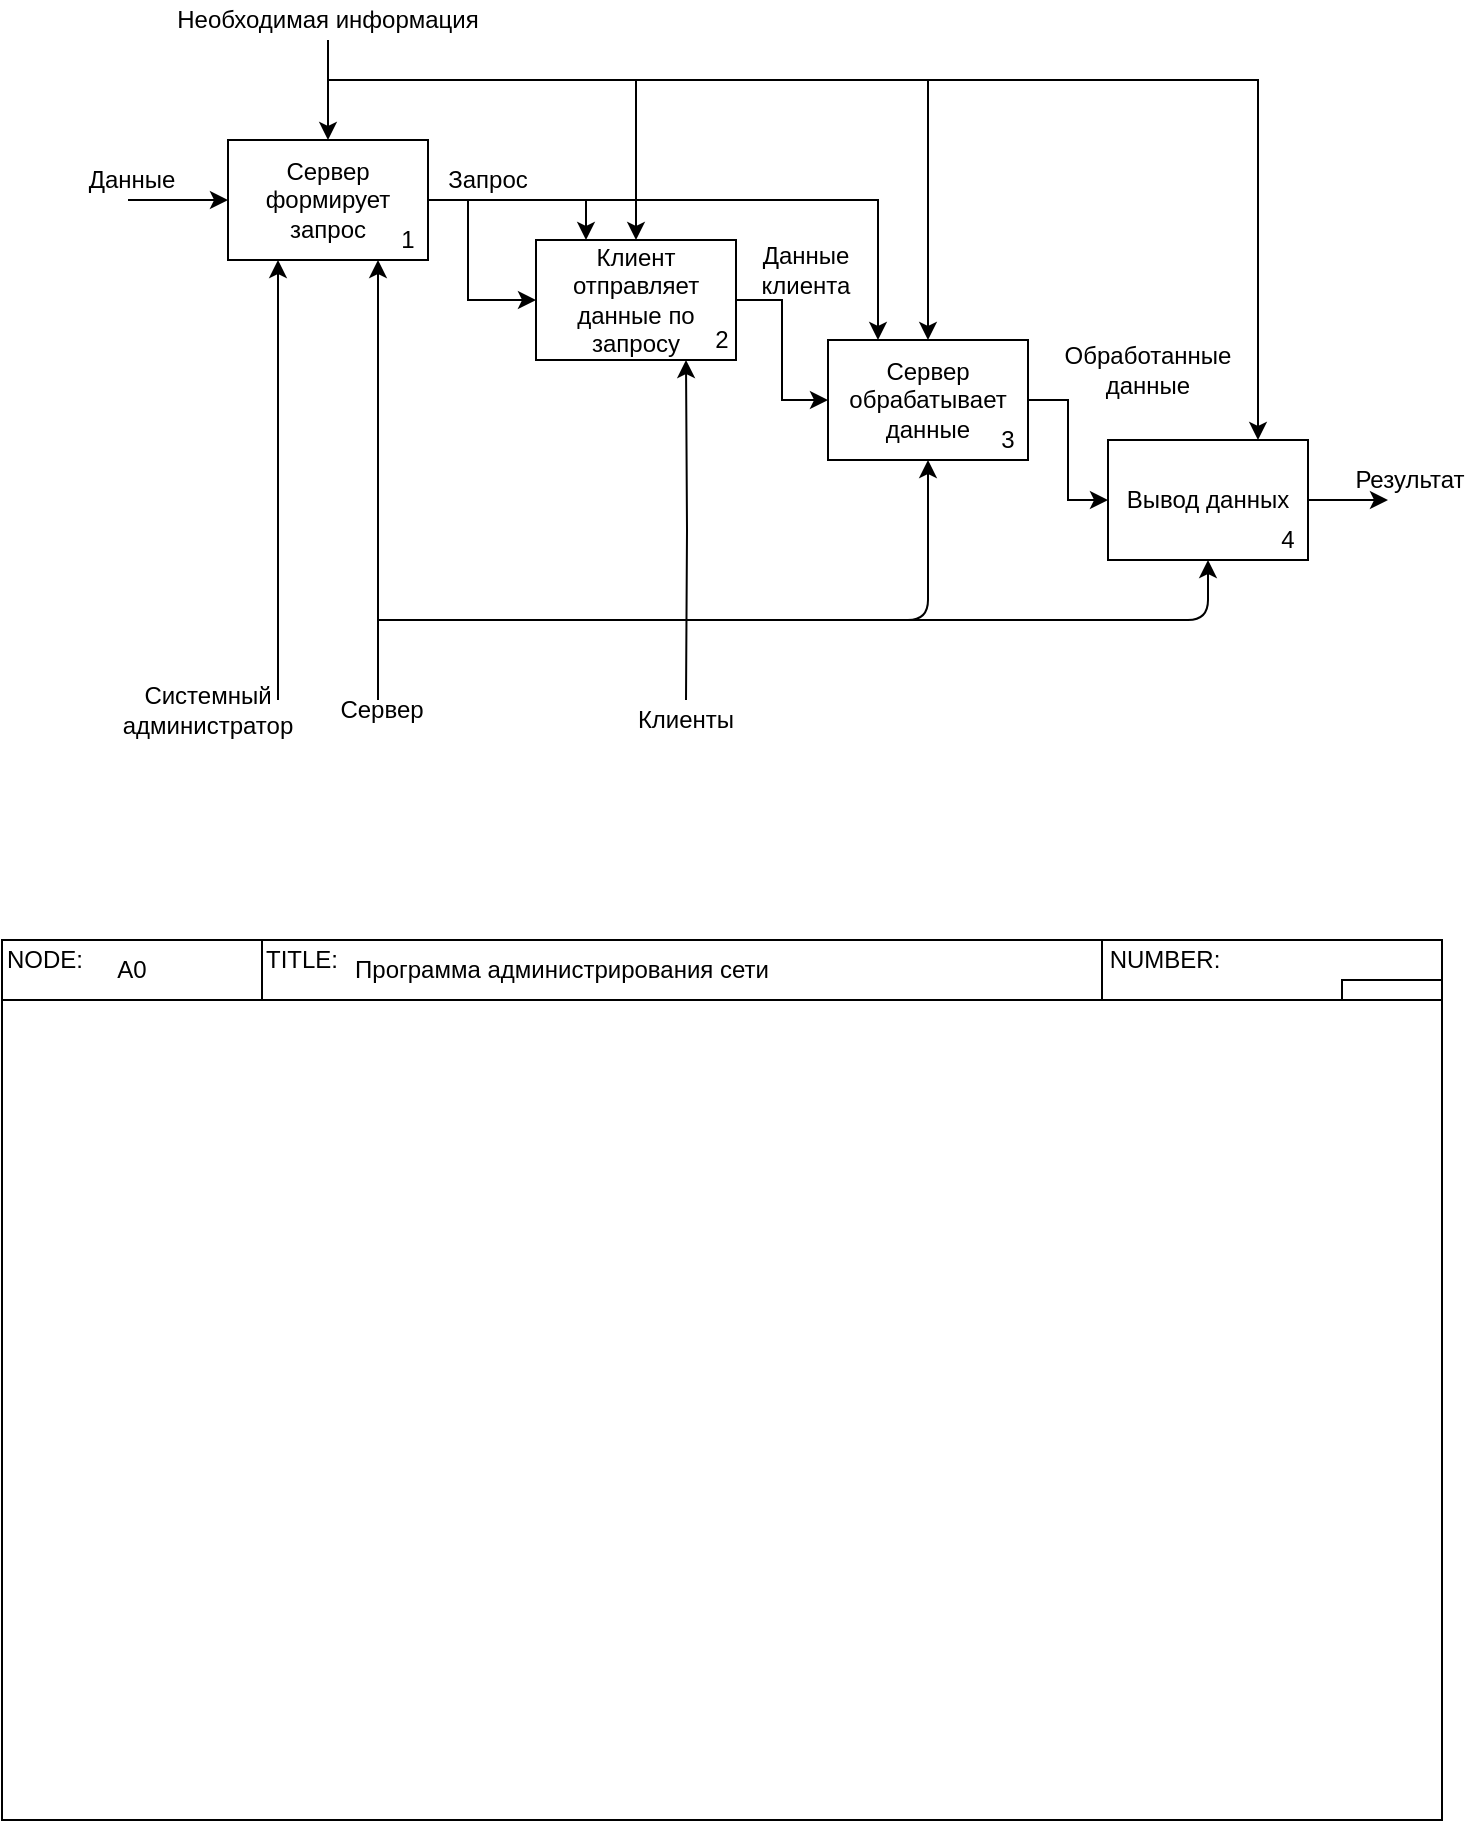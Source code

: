<mxfile version="13.0.1" type="github">
  <diagram id="AoLe5V4ISyPj-6RMyFMR" name="Страница 1">
    <mxGraphModel dx="815" dy="527" grid="1" gridSize="10" guides="1" tooltips="1" connect="1" arrows="1" fold="1" page="1" pageScale="1" pageWidth="827" pageHeight="1169" math="0" shadow="0">
      <root>
        <mxCell id="0" />
        <mxCell id="1" parent="0" />
        <mxCell id="pFTF1I5AWca8MZ5ZyV97-28" style="edgeStyle=orthogonalEdgeStyle;rounded=0;orthogonalLoop=1;jettySize=auto;html=1;exitX=1;exitY=0.5;exitDx=0;exitDy=0;entryX=0;entryY=0.5;entryDx=0;entryDy=0;" parent="1" source="pFTF1I5AWca8MZ5ZyV97-1" target="pFTF1I5AWca8MZ5ZyV97-18" edge="1">
          <mxGeometry relative="1" as="geometry">
            <Array as="points">
              <mxPoint x="280" y="220" />
              <mxPoint x="280" y="270" />
            </Array>
          </mxGeometry>
        </mxCell>
        <mxCell id="_xuUnCpznHpjHD1AKO5b-58" style="edgeStyle=orthogonalEdgeStyle;rounded=0;orthogonalLoop=1;jettySize=auto;html=1;exitX=1;exitY=0.5;exitDx=0;exitDy=0;entryX=0.25;entryY=0;entryDx=0;entryDy=0;endSize=6;" edge="1" parent="1" source="pFTF1I5AWca8MZ5ZyV97-1" target="pFTF1I5AWca8MZ5ZyV97-18">
          <mxGeometry relative="1" as="geometry" />
        </mxCell>
        <mxCell id="_xuUnCpznHpjHD1AKO5b-59" style="edgeStyle=orthogonalEdgeStyle;rounded=0;orthogonalLoop=1;jettySize=auto;html=1;exitX=1;exitY=0.5;exitDx=0;exitDy=0;entryX=0.25;entryY=0;entryDx=0;entryDy=0;endSize=6;" edge="1" parent="1" source="pFTF1I5AWca8MZ5ZyV97-1" target="pFTF1I5AWca8MZ5ZyV97-11">
          <mxGeometry relative="1" as="geometry" />
        </mxCell>
        <mxCell id="pFTF1I5AWca8MZ5ZyV97-1" value="Сервер формирует запрос" style="rounded=0;whiteSpace=wrap;html=1;" parent="1" vertex="1">
          <mxGeometry x="160" y="190" width="100" height="60" as="geometry" />
        </mxCell>
        <mxCell id="pFTF1I5AWca8MZ5ZyV97-4" value="1" style="text;html=1;strokeColor=none;fillColor=none;align=center;verticalAlign=middle;whiteSpace=wrap;rounded=0;" parent="1" vertex="1">
          <mxGeometry x="240" y="230" width="20" height="20" as="geometry" />
        </mxCell>
        <mxCell id="pFTF1I5AWca8MZ5ZyV97-30" style="edgeStyle=orthogonalEdgeStyle;rounded=0;orthogonalLoop=1;jettySize=auto;html=1;exitX=1;exitY=0.5;exitDx=0;exitDy=0;entryX=0;entryY=0.5;entryDx=0;entryDy=0;" parent="1" source="pFTF1I5AWca8MZ5ZyV97-11" target="pFTF1I5AWca8MZ5ZyV97-17" edge="1">
          <mxGeometry relative="1" as="geometry" />
        </mxCell>
        <mxCell id="pFTF1I5AWca8MZ5ZyV97-11" value="Сервер обрабатывает данные" style="rounded=0;whiteSpace=wrap;html=1;" parent="1" vertex="1">
          <mxGeometry x="460" y="290" width="100" height="60" as="geometry" />
        </mxCell>
        <mxCell id="pFTF1I5AWca8MZ5ZyV97-16" value="3" style="text;html=1;strokeColor=none;fillColor=none;align=center;verticalAlign=middle;whiteSpace=wrap;rounded=0;" parent="1" vertex="1">
          <mxGeometry x="540" y="330" width="20" height="20" as="geometry" />
        </mxCell>
        <mxCell id="pFTF1I5AWca8MZ5ZyV97-34" style="edgeStyle=orthogonalEdgeStyle;rounded=0;orthogonalLoop=1;jettySize=auto;html=1;exitX=1;exitY=0.5;exitDx=0;exitDy=0;" parent="1" source="pFTF1I5AWca8MZ5ZyV97-17" edge="1">
          <mxGeometry relative="1" as="geometry">
            <mxPoint x="740" y="370" as="targetPoint" />
          </mxGeometry>
        </mxCell>
        <mxCell id="pFTF1I5AWca8MZ5ZyV97-17" value="Вывод данных" style="rounded=0;whiteSpace=wrap;html=1;" parent="1" vertex="1">
          <mxGeometry x="600" y="340" width="100" height="60" as="geometry" />
        </mxCell>
        <mxCell id="pFTF1I5AWca8MZ5ZyV97-29" style="edgeStyle=orthogonalEdgeStyle;rounded=0;orthogonalLoop=1;jettySize=auto;html=1;exitX=1;exitY=0.5;exitDx=0;exitDy=0;entryX=0;entryY=0.5;entryDx=0;entryDy=0;" parent="1" source="pFTF1I5AWca8MZ5ZyV97-18" target="pFTF1I5AWca8MZ5ZyV97-11" edge="1">
          <mxGeometry relative="1" as="geometry" />
        </mxCell>
        <mxCell id="pFTF1I5AWca8MZ5ZyV97-18" value="Клиент отправляет данные по запросу" style="rounded=0;whiteSpace=wrap;html=1;" parent="1" vertex="1">
          <mxGeometry x="314" y="240" width="100" height="60" as="geometry" />
        </mxCell>
        <mxCell id="pFTF1I5AWca8MZ5ZyV97-23" value="4" style="text;html=1;strokeColor=none;fillColor=none;align=center;verticalAlign=middle;whiteSpace=wrap;rounded=0;" parent="1" vertex="1">
          <mxGeometry x="680" y="380" width="20" height="20" as="geometry" />
        </mxCell>
        <mxCell id="pFTF1I5AWca8MZ5ZyV97-37" value="Данные клиента" style="text;html=1;strokeColor=none;fillColor=none;align=center;verticalAlign=middle;whiteSpace=wrap;rounded=0;" parent="1" vertex="1">
          <mxGeometry x="414" y="240" width="70" height="30" as="geometry" />
        </mxCell>
        <mxCell id="pFTF1I5AWca8MZ5ZyV97-39" value="Обработанные данные" style="text;html=1;strokeColor=none;fillColor=none;align=center;verticalAlign=middle;whiteSpace=wrap;rounded=0;" parent="1" vertex="1">
          <mxGeometry x="580" y="290" width="80" height="30" as="geometry" />
        </mxCell>
        <mxCell id="_xuUnCpznHpjHD1AKO5b-28" style="edgeStyle=orthogonalEdgeStyle;rounded=0;orthogonalLoop=1;jettySize=auto;html=1;exitX=0.5;exitY=1;exitDx=0;exitDy=0;entryX=0.5;entryY=0;entryDx=0;entryDy=0;" edge="1" parent="1" source="pFTF1I5AWca8MZ5ZyV97-41" target="pFTF1I5AWca8MZ5ZyV97-1">
          <mxGeometry relative="1" as="geometry" />
        </mxCell>
        <mxCell id="_xuUnCpznHpjHD1AKO5b-29" style="edgeStyle=orthogonalEdgeStyle;rounded=0;orthogonalLoop=1;jettySize=auto;html=1;exitX=0.5;exitY=1;exitDx=0;exitDy=0;entryX=0.5;entryY=0;entryDx=0;entryDy=0;" edge="1" parent="1" source="pFTF1I5AWca8MZ5ZyV97-41" target="pFTF1I5AWca8MZ5ZyV97-18">
          <mxGeometry relative="1" as="geometry">
            <Array as="points">
              <mxPoint x="210" y="160" />
              <mxPoint x="364" y="160" />
            </Array>
          </mxGeometry>
        </mxCell>
        <mxCell id="_xuUnCpznHpjHD1AKO5b-30" style="edgeStyle=orthogonalEdgeStyle;rounded=0;orthogonalLoop=1;jettySize=auto;html=1;exitX=0.5;exitY=1;exitDx=0;exitDy=0;entryX=0.5;entryY=0;entryDx=0;entryDy=0;" edge="1" parent="1" source="pFTF1I5AWca8MZ5ZyV97-41" target="pFTF1I5AWca8MZ5ZyV97-11">
          <mxGeometry relative="1" as="geometry">
            <Array as="points">
              <mxPoint x="210" y="160" />
              <mxPoint x="510" y="160" />
            </Array>
          </mxGeometry>
        </mxCell>
        <mxCell id="_xuUnCpznHpjHD1AKO5b-31" style="edgeStyle=orthogonalEdgeStyle;rounded=0;orthogonalLoop=1;jettySize=auto;html=1;exitX=0.5;exitY=1;exitDx=0;exitDy=0;entryX=0.75;entryY=0;entryDx=0;entryDy=0;" edge="1" parent="1" source="pFTF1I5AWca8MZ5ZyV97-41" target="pFTF1I5AWca8MZ5ZyV97-17">
          <mxGeometry relative="1" as="geometry">
            <Array as="points">
              <mxPoint x="210" y="160" />
              <mxPoint x="675" y="160" />
            </Array>
          </mxGeometry>
        </mxCell>
        <mxCell id="pFTF1I5AWca8MZ5ZyV97-41" value="Необходимая информация" style="text;html=1;strokeColor=none;fillColor=none;align=center;verticalAlign=middle;whiteSpace=wrap;rounded=0;" parent="1" vertex="1">
          <mxGeometry x="130" y="120" width="160" height="20" as="geometry" />
        </mxCell>
        <mxCell id="pFTF1I5AWca8MZ5ZyV97-42" value="Данные" style="text;html=1;strokeColor=none;fillColor=none;align=center;verticalAlign=middle;whiteSpace=wrap;rounded=0;" parent="1" vertex="1">
          <mxGeometry x="92" y="200" width="40" height="20" as="geometry" />
        </mxCell>
        <mxCell id="pFTF1I5AWca8MZ5ZyV97-43" value="" style="endArrow=classic;html=1;entryX=0;entryY=0.5;entryDx=0;entryDy=0;" parent="1" target="pFTF1I5AWca8MZ5ZyV97-1" edge="1">
          <mxGeometry width="50" height="50" relative="1" as="geometry">
            <mxPoint x="110" y="220" as="sourcePoint" />
            <mxPoint x="130" y="240" as="targetPoint" />
          </mxGeometry>
        </mxCell>
        <mxCell id="pFTF1I5AWca8MZ5ZyV97-49" value="Результат" style="text;html=1;strokeColor=none;fillColor=none;align=center;verticalAlign=middle;whiteSpace=wrap;rounded=0;" parent="1" vertex="1">
          <mxGeometry x="722" y="350" width="58" height="20" as="geometry" />
        </mxCell>
        <mxCell id="X1KBWUIIKqeDnerTApMN-12" value="Системный администратор" style="text;html=1;strokeColor=none;fillColor=none;align=center;verticalAlign=middle;whiteSpace=wrap;rounded=0;" parent="1" vertex="1">
          <mxGeometry x="110" y="460" width="80" height="30" as="geometry" />
        </mxCell>
        <mxCell id="X1KBWUIIKqeDnerTApMN-13" value="Сервер" style="text;html=1;strokeColor=none;fillColor=none;align=center;verticalAlign=middle;whiteSpace=wrap;rounded=0;" parent="1" vertex="1">
          <mxGeometry x="217" y="465" width="40" height="20" as="geometry" />
        </mxCell>
        <mxCell id="X1KBWUIIKqeDnerTApMN-15" value="2" style="text;html=1;strokeColor=none;fillColor=none;align=center;verticalAlign=middle;whiteSpace=wrap;rounded=0;" parent="1" vertex="1">
          <mxGeometry x="400" y="280" width="14" height="20" as="geometry" />
        </mxCell>
        <mxCell id="X1KBWUIIKqeDnerTApMN-17" value="" style="rounded=0;whiteSpace=wrap;html=1;fillColor=none;" parent="1" vertex="1">
          <mxGeometry x="47" y="620" width="720" height="410" as="geometry" />
        </mxCell>
        <mxCell id="X1KBWUIIKqeDnerTApMN-18" value="" style="rounded=0;whiteSpace=wrap;html=1;fillColor=none;" parent="1" vertex="1">
          <mxGeometry x="47" y="590" width="720" height="30" as="geometry" />
        </mxCell>
        <mxCell id="X1KBWUIIKqeDnerTApMN-19" value="" style="rounded=0;whiteSpace=wrap;html=1;fillColor=none;" parent="1" vertex="1">
          <mxGeometry x="597" y="590" width="170" height="30" as="geometry" />
        </mxCell>
        <mxCell id="X1KBWUIIKqeDnerTApMN-20" value="" style="rounded=0;whiteSpace=wrap;html=1;fillColor=none;" parent="1" vertex="1">
          <mxGeometry x="47" y="590" width="130" height="30" as="geometry" />
        </mxCell>
        <mxCell id="X1KBWUIIKqeDnerTApMN-21" value="NODE:" style="text;html=1;strokeColor=none;fillColor=none;align=center;verticalAlign=middle;whiteSpace=wrap;rounded=0;" parent="1" vertex="1">
          <mxGeometry x="47" y="590" width="43" height="20" as="geometry" />
        </mxCell>
        <mxCell id="X1KBWUIIKqeDnerTApMN-22" value="A0" style="text;html=1;strokeColor=none;fillColor=none;align=center;verticalAlign=middle;whiteSpace=wrap;rounded=0;" parent="1" vertex="1">
          <mxGeometry x="92" y="595" width="40" height="20" as="geometry" />
        </mxCell>
        <mxCell id="X1KBWUIIKqeDnerTApMN-23" value="TITLE:" style="text;html=1;strokeColor=none;fillColor=none;align=center;verticalAlign=middle;whiteSpace=wrap;rounded=0;" parent="1" vertex="1">
          <mxGeometry x="177" y="590" width="40" height="20" as="geometry" />
        </mxCell>
        <mxCell id="X1KBWUIIKqeDnerTApMN-25" value="NUMBER:" style="text;html=1;strokeColor=none;fillColor=none;align=center;verticalAlign=middle;whiteSpace=wrap;rounded=0;" parent="1" vertex="1">
          <mxGeometry x="597" y="590" width="63" height="20" as="geometry" />
        </mxCell>
        <mxCell id="X1KBWUIIKqeDnerTApMN-26" value="" style="rounded=0;whiteSpace=wrap;html=1;fillColor=none;" parent="1" vertex="1">
          <mxGeometry x="717" y="610" width="50" height="10" as="geometry" />
        </mxCell>
        <mxCell id="_xuUnCpznHpjHD1AKO5b-32" style="edgeStyle=orthogonalEdgeStyle;rounded=0;orthogonalLoop=1;jettySize=auto;html=1;entryX=0.75;entryY=1;entryDx=0;entryDy=0;" edge="1" parent="1" target="pFTF1I5AWca8MZ5ZyV97-18">
          <mxGeometry relative="1" as="geometry">
            <mxPoint x="389" y="470" as="sourcePoint" />
          </mxGeometry>
        </mxCell>
        <mxCell id="DwWxU6lLQeuU-5s9yN27-1" value="Клиенты" style="text;html=1;strokeColor=none;fillColor=none;align=center;verticalAlign=middle;whiteSpace=wrap;rounded=0;" parent="1" vertex="1">
          <mxGeometry x="364" y="470" width="50" height="20" as="geometry" />
        </mxCell>
        <mxCell id="DwWxU6lLQeuU-5s9yN27-12" value="Запрос" style="text;html=1;strokeColor=none;fillColor=none;align=center;verticalAlign=middle;whiteSpace=wrap;rounded=0;" parent="1" vertex="1">
          <mxGeometry x="270" y="200" width="40" height="20" as="geometry" />
        </mxCell>
        <mxCell id="WjetxHt92gpi3S8SBkir-2" value="Программа администрирования сети" style="text;html=1;strokeColor=none;fillColor=none;align=center;verticalAlign=middle;whiteSpace=wrap;rounded=0;shadow=0;" parent="1" vertex="1">
          <mxGeometry x="217" y="595" width="220" height="20" as="geometry" />
        </mxCell>
        <mxCell id="_xuUnCpznHpjHD1AKO5b-51" value="" style="endArrow=classic;html=1;entryX=0.75;entryY=1;entryDx=0;entryDy=0;" edge="1" parent="1" target="pFTF1I5AWca8MZ5ZyV97-1">
          <mxGeometry width="50" height="50" relative="1" as="geometry">
            <mxPoint x="235" y="470" as="sourcePoint" />
            <mxPoint x="440" y="300" as="targetPoint" />
          </mxGeometry>
        </mxCell>
        <mxCell id="_xuUnCpznHpjHD1AKO5b-54" value="" style="endArrow=classic;html=1;entryX=0.5;entryY=1;entryDx=0;entryDy=0;" edge="1" parent="1" target="pFTF1I5AWca8MZ5ZyV97-17">
          <mxGeometry width="50" height="50" relative="1" as="geometry">
            <mxPoint x="235" y="430" as="sourcePoint" />
            <mxPoint x="440" y="300" as="targetPoint" />
            <Array as="points">
              <mxPoint x="650" y="430" />
            </Array>
          </mxGeometry>
        </mxCell>
        <mxCell id="_xuUnCpznHpjHD1AKO5b-55" value="" style="endArrow=classic;html=1;entryX=0.5;entryY=1;entryDx=0;entryDy=0;" edge="1" parent="1" target="pFTF1I5AWca8MZ5ZyV97-11">
          <mxGeometry width="50" height="50" relative="1" as="geometry">
            <mxPoint x="240" y="430.0" as="sourcePoint" />
            <mxPoint x="655" y="400.0" as="targetPoint" />
            <Array as="points">
              <mxPoint x="510" y="430" />
            </Array>
          </mxGeometry>
        </mxCell>
        <mxCell id="_xuUnCpznHpjHD1AKO5b-57" value="" style="endArrow=classic;html=1;entryX=0.25;entryY=1;entryDx=0;entryDy=0;" edge="1" parent="1" target="pFTF1I5AWca8MZ5ZyV97-1">
          <mxGeometry width="50" height="50" relative="1" as="geometry">
            <mxPoint x="185" y="470" as="sourcePoint" />
            <mxPoint x="440" y="300" as="targetPoint" />
          </mxGeometry>
        </mxCell>
      </root>
    </mxGraphModel>
  </diagram>
</mxfile>

